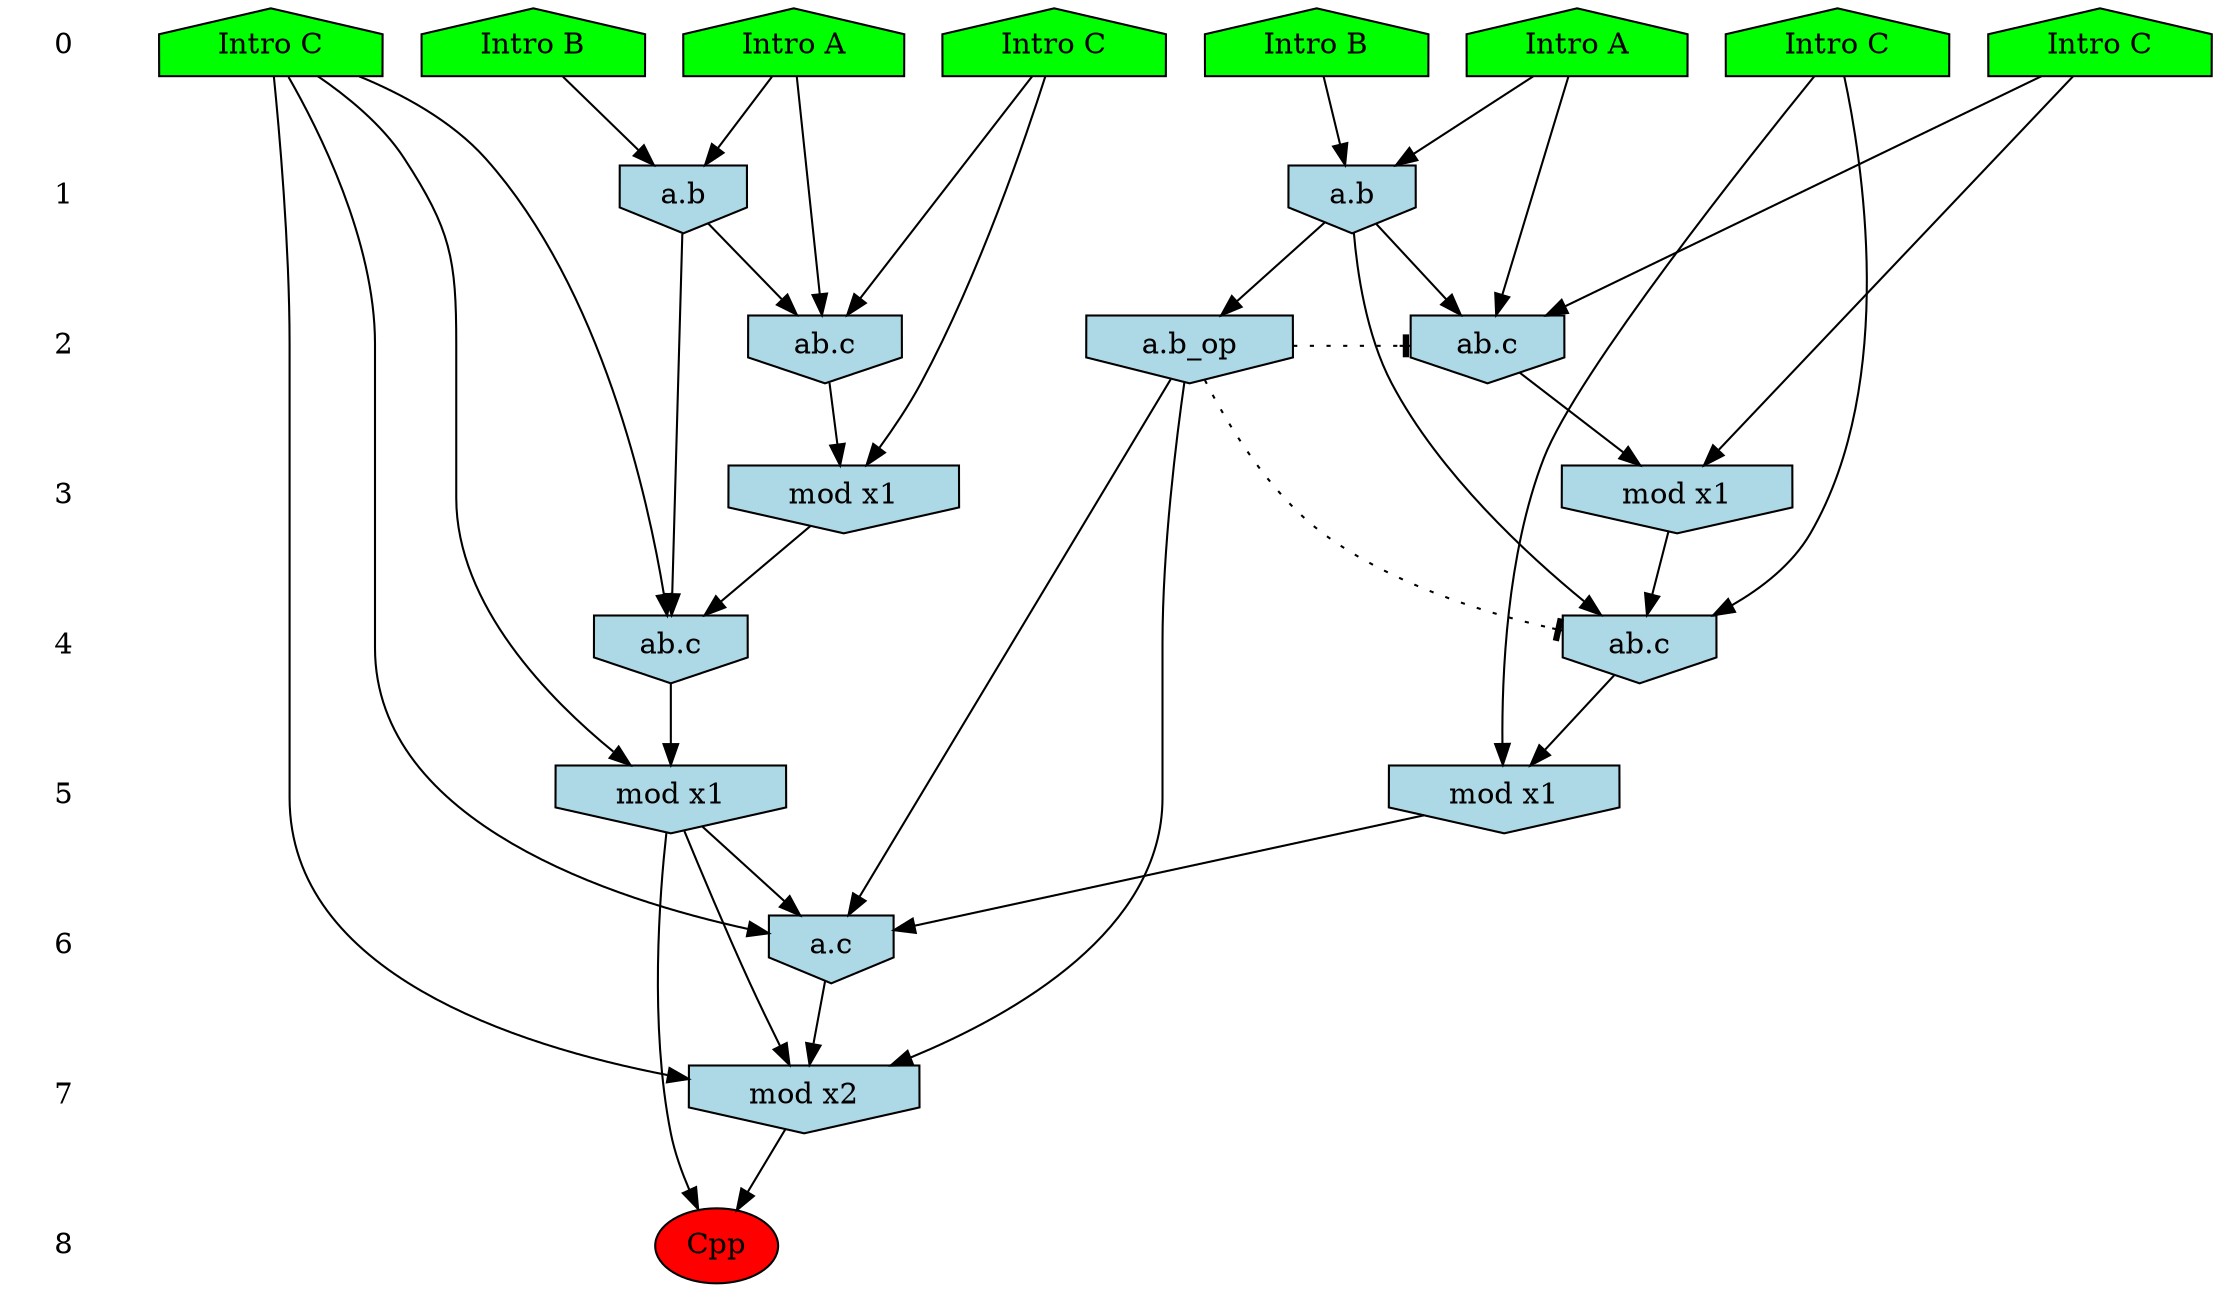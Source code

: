 /* Compression of 7 causal flows obtained in average at 1.669251E+01 t.u */
/* Compressed causal flows were: [1974;2229;2461;3150;3246;3257;3893] */
digraph G{
 ranksep=.5 ; 
{ rank = same ; "0" [shape=plaintext] ; node_1 [label ="Intro B", shape=house, style=filled, fillcolor=green] ;
node_2 [label ="Intro A", shape=house, style=filled, fillcolor=green] ;
node_3 [label ="Intro B", shape=house, style=filled, fillcolor=green] ;
node_4 [label ="Intro A", shape=house, style=filled, fillcolor=green] ;
node_5 [label ="Intro C", shape=house, style=filled, fillcolor=green] ;
node_6 [label ="Intro C", shape=house, style=filled, fillcolor=green] ;
node_7 [label ="Intro C", shape=house, style=filled, fillcolor=green] ;
node_8 [label ="Intro C", shape=house, style=filled, fillcolor=green] ;
}
{ rank = same ; "1" [shape=plaintext] ; node_9 [label="a.b", shape=invhouse, style=filled, fillcolor = lightblue] ;
node_13 [label="a.b", shape=invhouse, style=filled, fillcolor = lightblue] ;
}
{ rank = same ; "2" [shape=plaintext] ; node_10 [label="ab.c", shape=invhouse, style=filled, fillcolor = lightblue] ;
node_14 [label="ab.c", shape=invhouse, style=filled, fillcolor = lightblue] ;
node_19 [label="a.b_op", shape=invhouse, style=filled, fillcolor = lightblue] ;
}
{ rank = same ; "3" [shape=plaintext] ; node_11 [label="mod x1", shape=invhouse, style=filled, fillcolor = lightblue] ;
node_16 [label="mod x1", shape=invhouse, style=filled, fillcolor = lightblue] ;
}
{ rank = same ; "4" [shape=plaintext] ; node_12 [label="ab.c", shape=invhouse, style=filled, fillcolor = lightblue] ;
node_17 [label="ab.c", shape=invhouse, style=filled, fillcolor = lightblue] ;
}
{ rank = same ; "5" [shape=plaintext] ; node_15 [label="mod x1", shape=invhouse, style=filled, fillcolor = lightblue] ;
node_18 [label="mod x1", shape=invhouse, style=filled, fillcolor = lightblue] ;
}
{ rank = same ; "6" [shape=plaintext] ; node_20 [label="a.c", shape=invhouse, style=filled, fillcolor = lightblue] ;
}
{ rank = same ; "7" [shape=plaintext] ; node_21 [label="mod x2", shape=invhouse, style=filled, fillcolor = lightblue] ;
}
{ rank = same ; "8" [shape=plaintext] ; node_22 [label ="Cpp", style=filled, fillcolor=red] ;
}
"0" -> "1" [style="invis"]; 
"1" -> "2" [style="invis"]; 
"2" -> "3" [style="invis"]; 
"3" -> "4" [style="invis"]; 
"4" -> "5" [style="invis"]; 
"5" -> "6" [style="invis"]; 
"6" -> "7" [style="invis"]; 
"7" -> "8" [style="invis"]; 
node_2 -> node_9
node_3 -> node_9
node_2 -> node_10
node_6 -> node_10
node_9 -> node_10
node_6 -> node_11
node_10 -> node_11
node_8 -> node_12
node_9 -> node_12
node_11 -> node_12
node_1 -> node_13
node_4 -> node_13
node_4 -> node_14
node_7 -> node_14
node_13 -> node_14
node_8 -> node_15
node_12 -> node_15
node_7 -> node_16
node_14 -> node_16
node_5 -> node_17
node_13 -> node_17
node_16 -> node_17
node_5 -> node_18
node_17 -> node_18
node_13 -> node_19
node_8 -> node_20
node_15 -> node_20
node_18 -> node_20
node_19 -> node_20
node_8 -> node_21
node_15 -> node_21
node_19 -> node_21
node_20 -> node_21
node_15 -> node_22
node_21 -> node_22
node_19 -> node_17 [style=dotted, arrowhead = tee] 
node_19 -> node_14 [style=dotted, arrowhead = tee] 
}
/*
 Dot generation time: 0.000110
*/